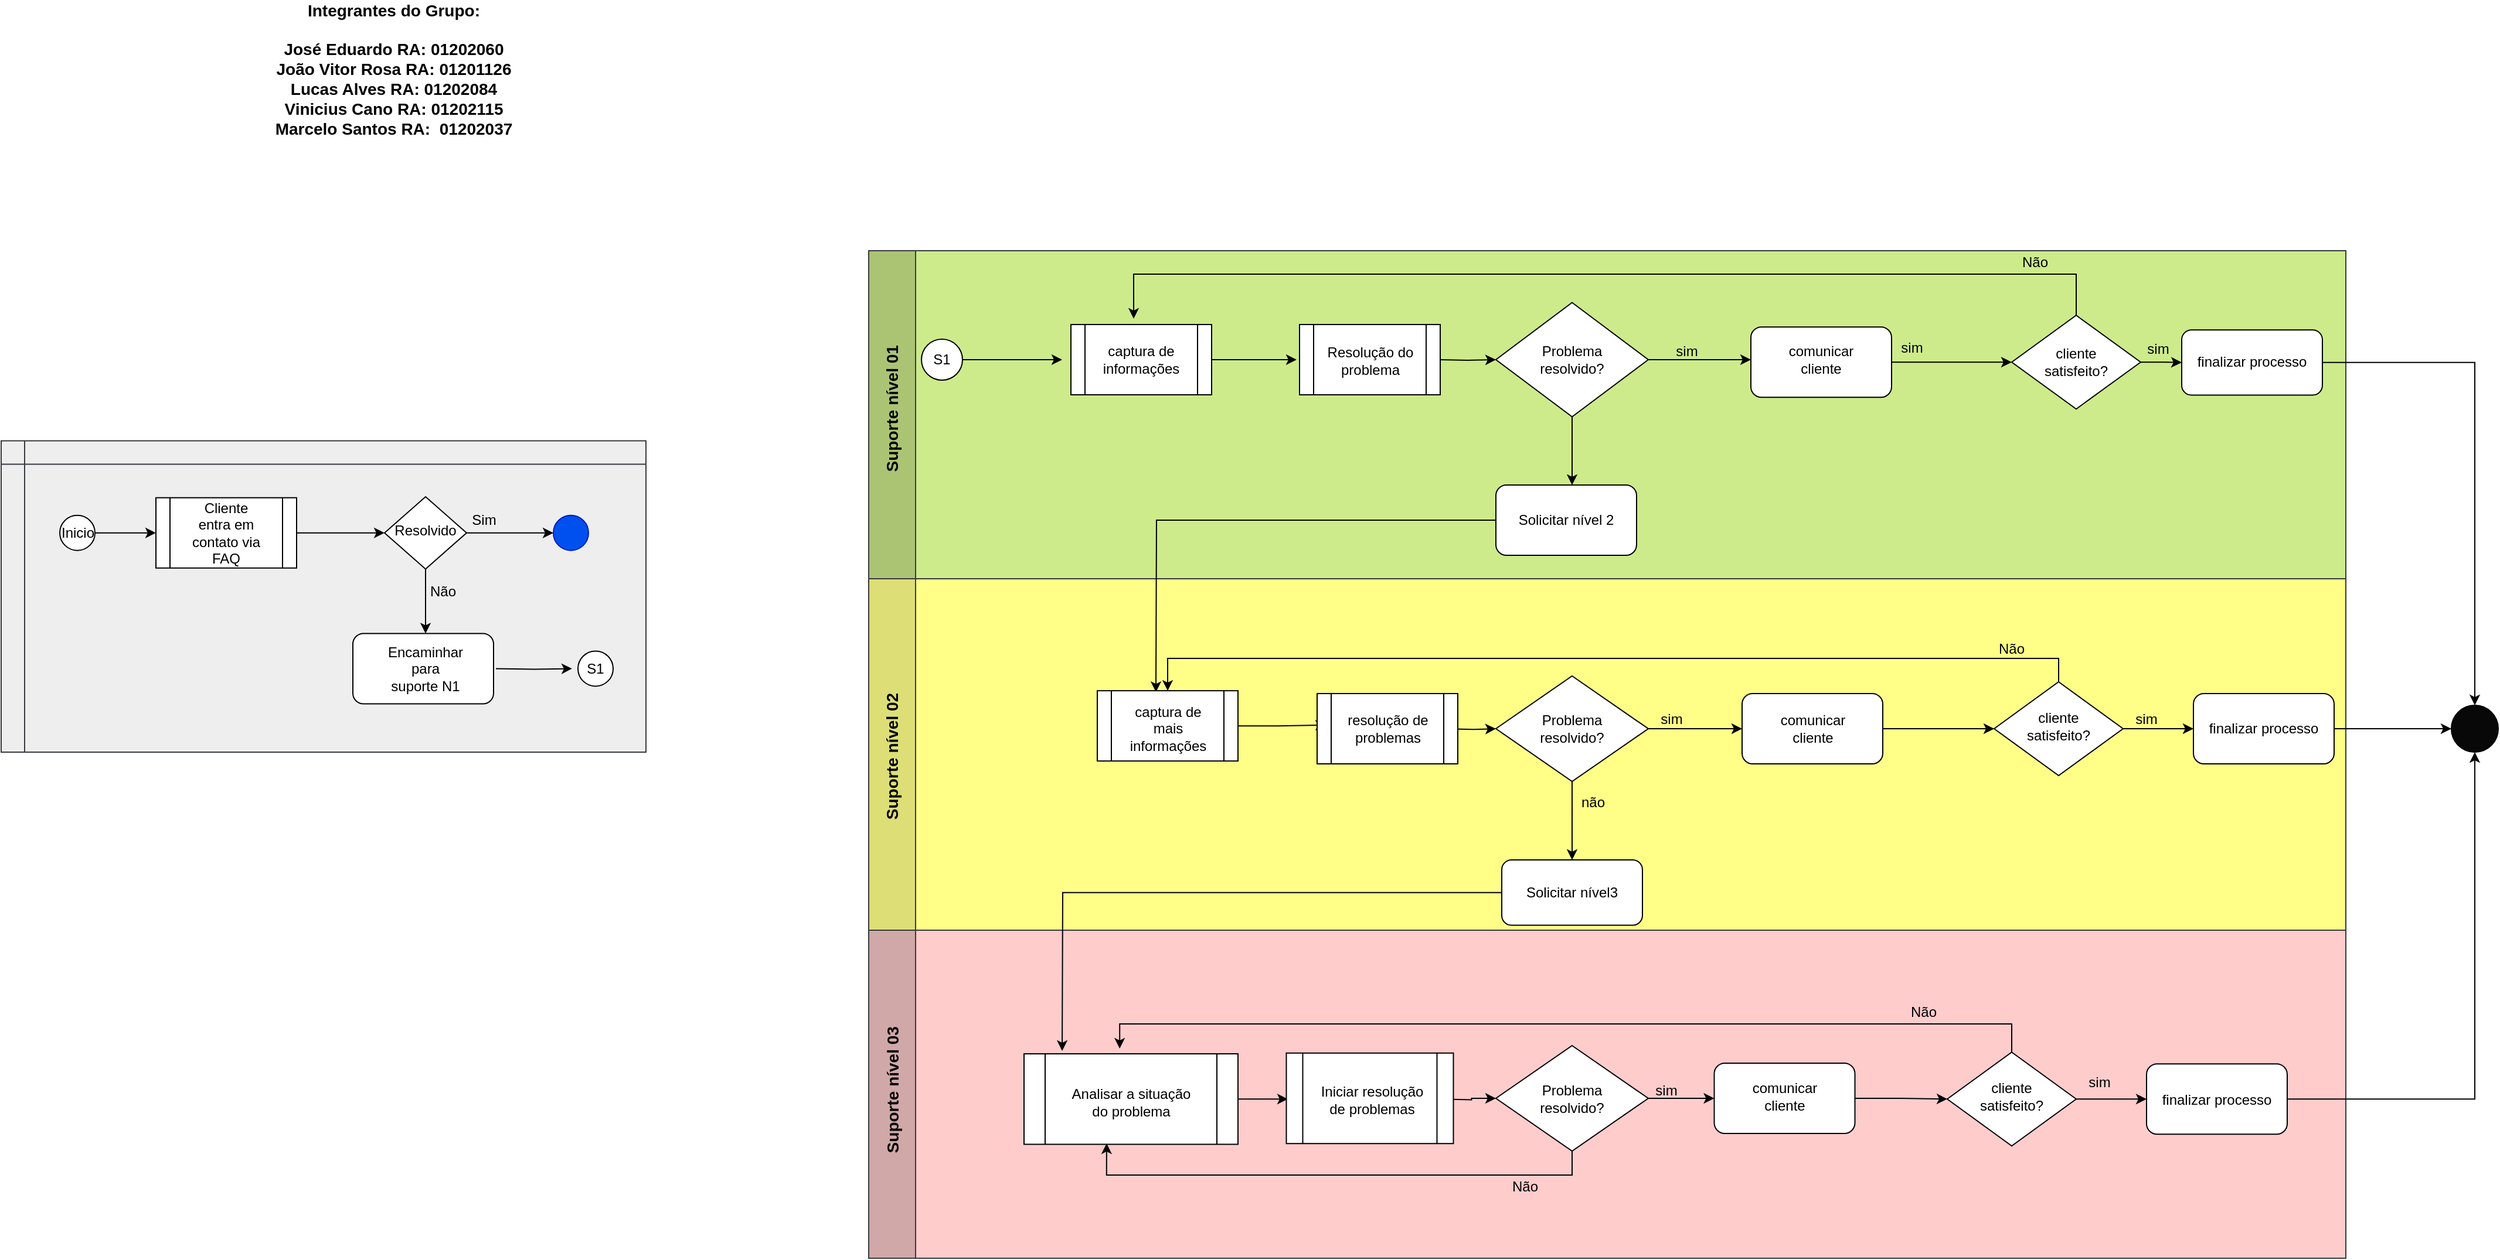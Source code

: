 <mxfile version="13.9.9" type="device"><diagram id="_HJSy6O9-O3i42VaXeFf" name="Page-1"><mxGraphModel dx="2762" dy="2848" grid="1" gridSize="10" guides="1" tooltips="1" connect="1" arrows="1" fold="1" page="1" pageScale="1" pageWidth="827" pageHeight="1169" math="0" shadow="0"><root><mxCell id="0"/><mxCell id="1" parent="0"/><mxCell id="I9m5W_-kW_K7SRIB8vVg-231" value="" style="shape=internalStorage;whiteSpace=wrap;html=1;backgroundOutline=1;fillColor=#eeeeee;strokeColor=#36393d;" parent="1" vertex="1"><mxGeometry x="-1400" y="-1037.75" width="550" height="265.75" as="geometry"/></mxCell><mxCell id="8UEVXSX_GirP1Fci1fG7-3" value="" style="edgeStyle=orthogonalEdgeStyle;rounded=0;orthogonalLoop=1;jettySize=auto;html=1;" edge="1" parent="1" source="I9m5W_-kW_K7SRIB8vVg-186" target="8UEVXSX_GirP1Fci1fG7-2"><mxGeometry relative="1" as="geometry"/></mxCell><mxCell id="I9m5W_-kW_K7SRIB8vVg-186" value="" style="ellipse;whiteSpace=wrap;html=1;aspect=fixed;" parent="1" vertex="1"><mxGeometry x="-1350" y="-974.15" width="30" height="30" as="geometry"/></mxCell><mxCell id="I9m5W_-kW_K7SRIB8vVg-192" style="edgeStyle=orthogonalEdgeStyle;rounded=0;orthogonalLoop=1;jettySize=auto;html=1;exitX=0.5;exitY=1;exitDx=0;exitDy=0;" parent="1" source="I9m5W_-kW_K7SRIB8vVg-186" target="I9m5W_-kW_K7SRIB8vVg-186" edge="1"><mxGeometry relative="1" as="geometry"/></mxCell><mxCell id="I9m5W_-kW_K7SRIB8vVg-356" value="" style="rounded=0;whiteSpace=wrap;html=1;fillColor=#ffcccc;strokeColor=#36393d;" parent="1" vertex="1"><mxGeometry x="-620" y="-620" width="1220" height="280" as="geometry"/></mxCell><mxCell id="I9m5W_-kW_K7SRIB8vVg-357" value="" style="rounded=0;whiteSpace=wrap;html=1;fillColor=#ffff88;strokeColor=#36393d;glass=0;" parent="1" vertex="1"><mxGeometry x="-620" y="-920" width="1220" height="300" as="geometry"/></mxCell><mxCell id="I9m5W_-kW_K7SRIB8vVg-358" value="" style="rounded=0;whiteSpace=wrap;html=1;fillColor=#cdeb8b;strokeColor=#36393d;" parent="1" vertex="1"><mxGeometry x="-620" y="-1200" width="1220" height="280" as="geometry"/></mxCell><mxCell id="I9m5W_-kW_K7SRIB8vVg-359" value="sim" style="text;html=1;strokeColor=none;fillColor=none;align=center;verticalAlign=middle;whiteSpace=wrap;rounded=0;" parent="1" vertex="1"><mxGeometry x="17.5" y="-1124.5" width="40" height="20" as="geometry"/></mxCell><mxCell id="I9m5W_-kW_K7SRIB8vVg-360" value="" style="ellipse;whiteSpace=wrap;html=1;aspect=fixed;fillColor=#080808;" parent="1" vertex="1"><mxGeometry x="690" y="-812" width="40" height="40" as="geometry"/></mxCell><mxCell id="I9m5W_-kW_K7SRIB8vVg-361" value="S1" style="ellipse;whiteSpace=wrap;html=1;aspect=fixed;" parent="1" vertex="1"><mxGeometry x="-615" y="-1124.5" width="35" height="35" as="geometry"/></mxCell><mxCell id="I9m5W_-kW_K7SRIB8vVg-362" style="edgeStyle=orthogonalEdgeStyle;rounded=0;orthogonalLoop=1;jettySize=auto;html=1;entryX=0;entryY=0.5;entryDx=0;entryDy=0;" parent="1" edge="1"><mxGeometry relative="1" as="geometry"><mxPoint x="-375" y="-1107" as="sourcePoint"/><mxPoint x="-295" y="-1107" as="targetPoint"/></mxGeometry></mxCell><mxCell id="I9m5W_-kW_K7SRIB8vVg-364" style="edgeStyle=orthogonalEdgeStyle;rounded=0;orthogonalLoop=1;jettySize=auto;html=1;entryX=0;entryY=0.5;entryDx=0;entryDy=0;" parent="1" source="I9m5W_-kW_K7SRIB8vVg-361" edge="1"><mxGeometry relative="1" as="geometry"><mxPoint x="-495" y="-1107" as="targetPoint"/></mxGeometry></mxCell><mxCell id="I9m5W_-kW_K7SRIB8vVg-365" style="edgeStyle=orthogonalEdgeStyle;rounded=0;orthogonalLoop=1;jettySize=auto;html=1;entryX=0;entryY=0.5;entryDx=0;entryDy=0;" parent="1" target="I9m5W_-kW_K7SRIB8vVg-368" edge="1"><mxGeometry relative="1" as="geometry"><mxPoint x="-175" y="-1107" as="sourcePoint"/></mxGeometry></mxCell><mxCell id="8UEVXSX_GirP1Fci1fG7-46" value="" style="edgeStyle=orthogonalEdgeStyle;rounded=0;orthogonalLoop=1;jettySize=auto;html=1;" edge="1" parent="1" source="I9m5W_-kW_K7SRIB8vVg-368"><mxGeometry relative="1" as="geometry"><mxPoint x="92.5" y="-1107" as="targetPoint"/></mxGeometry></mxCell><mxCell id="8UEVXSX_GirP1Fci1fG7-75" value="" style="edgeStyle=orthogonalEdgeStyle;rounded=0;orthogonalLoop=1;jettySize=auto;html=1;" edge="1" parent="1" source="I9m5W_-kW_K7SRIB8vVg-368" target="I9m5W_-kW_K7SRIB8vVg-378"><mxGeometry relative="1" as="geometry"><Array as="points"><mxPoint x="-60" y="-1029"/><mxPoint x="-60" y="-1029"/></Array></mxGeometry></mxCell><mxCell id="I9m5W_-kW_K7SRIB8vVg-368" value="Problema &lt;br&gt;resolvido?" style="rhombus;whiteSpace=wrap;html=1;" parent="1" vertex="1"><mxGeometry x="-125" y="-1155.75" width="130" height="97.5" as="geometry"/></mxCell><mxCell id="I9m5W_-kW_K7SRIB8vVg-370" style="edgeStyle=orthogonalEdgeStyle;rounded=0;orthogonalLoop=1;jettySize=auto;html=1;exitX=0.5;exitY=1;exitDx=0;exitDy=0;" parent="1" edge="1"><mxGeometry relative="1" as="geometry"><mxPoint x="10" y="-1025.87" as="sourcePoint"/><mxPoint x="10" y="-1025.87" as="targetPoint"/></mxGeometry></mxCell><mxCell id="8UEVXSX_GirP1Fci1fG7-74" style="edgeStyle=orthogonalEdgeStyle;rounded=0;orthogonalLoop=1;jettySize=auto;html=1;entryX=0.5;entryY=0;entryDx=0;entryDy=0;" edge="1" parent="1" source="I9m5W_-kW_K7SRIB8vVg-378"><mxGeometry relative="1" as="geometry"><mxPoint x="-415" y="-823.25" as="targetPoint"/></mxGeometry></mxCell><mxCell id="I9m5W_-kW_K7SRIB8vVg-378" value="Solicitar nível 2" style="rounded=1;whiteSpace=wrap;html=1;" parent="1" vertex="1"><mxGeometry x="-125" y="-1000" width="120" height="60" as="geometry"/></mxCell><mxCell id="8UEVXSX_GirP1Fci1fG7-96" style="edgeStyle=orthogonalEdgeStyle;rounded=0;orthogonalLoop=1;jettySize=auto;html=1;entryX=0;entryY=0.5;entryDx=0;entryDy=0;" edge="1" parent="1" source="I9m5W_-kW_K7SRIB8vVg-386" target="8UEVXSX_GirP1Fci1fG7-85"><mxGeometry relative="1" as="geometry"/></mxCell><mxCell id="8UEVXSX_GirP1Fci1fG7-108" style="edgeStyle=orthogonalEdgeStyle;rounded=0;orthogonalLoop=1;jettySize=auto;html=1;entryX=0.5;entryY=0;entryDx=0;entryDy=0;" edge="1" parent="1" source="I9m5W_-kW_K7SRIB8vVg-386" target="I9m5W_-kW_K7SRIB8vVg-390"><mxGeometry relative="1" as="geometry"/></mxCell><mxCell id="I9m5W_-kW_K7SRIB8vVg-386" value="Problema &lt;br&gt;resolvido?" style="rhombus;whiteSpace=wrap;html=1;" parent="1" vertex="1"><mxGeometry x="-125" y="-837" width="130" height="90" as="geometry"/></mxCell><mxCell id="I9m5W_-kW_K7SRIB8vVg-387" value="sim" style="text;html=1;strokeColor=none;fillColor=none;align=center;verticalAlign=middle;whiteSpace=wrap;rounded=0;rotation=0;" parent="1" vertex="1"><mxGeometry x="5" y="-809.57" width="40" height="20" as="geometry"/></mxCell><mxCell id="I9m5W_-kW_K7SRIB8vVg-388" value="não" style="text;html=1;strokeColor=none;fillColor=none;align=center;verticalAlign=middle;whiteSpace=wrap;rounded=0;" parent="1" vertex="1"><mxGeometry x="-62.5" y="-738.87" width="40" height="20" as="geometry"/></mxCell><mxCell id="8UEVXSX_GirP1Fci1fG7-110" style="edgeStyle=orthogonalEdgeStyle;rounded=0;orthogonalLoop=1;jettySize=auto;html=1;entryX=0.091;entryY=-0.002;entryDx=0;entryDy=0;entryPerimeter=0;" edge="1" parent="1" source="I9m5W_-kW_K7SRIB8vVg-390"><mxGeometry relative="1" as="geometry"><mxPoint x="-494.985" y="-516.974" as="targetPoint"/></mxGeometry></mxCell><mxCell id="I9m5W_-kW_K7SRIB8vVg-390" value="Solicitar nível3" style="rounded=1;whiteSpace=wrap;html=1;" parent="1" vertex="1"><mxGeometry x="-120" y="-680" width="120" height="55.75" as="geometry"/></mxCell><mxCell id="I9m5W_-kW_K7SRIB8vVg-393" style="edgeStyle=orthogonalEdgeStyle;rounded=0;orthogonalLoop=1;jettySize=auto;html=1;entryX=0;entryY=0.5;entryDx=0;entryDy=0;" parent="1" edge="1"><mxGeometry relative="1" as="geometry"><mxPoint x="-345" y="-475.9" as="sourcePoint"/><mxPoint x="-302.5" y="-475.875" as="targetPoint"/></mxGeometry></mxCell><mxCell id="I9m5W_-kW_K7SRIB8vVg-397" style="edgeStyle=orthogonalEdgeStyle;rounded=0;orthogonalLoop=1;jettySize=auto;html=1;entryX=0;entryY=0.5;entryDx=0;entryDy=0;" parent="1" target="I9m5W_-kW_K7SRIB8vVg-386" edge="1"><mxGeometry relative="1" as="geometry"><mxPoint x="-130" y="-792" as="targetPoint"/><mxPoint x="-165" y="-791.9" as="sourcePoint"/></mxGeometry></mxCell><mxCell id="I9m5W_-kW_K7SRIB8vVg-403" style="edgeStyle=orthogonalEdgeStyle;rounded=0;orthogonalLoop=1;jettySize=auto;html=1;entryX=0;entryY=0.5;entryDx=0;entryDy=0;" parent="1" target="I9m5W_-kW_K7SRIB8vVg-407" edge="1"><mxGeometry relative="1" as="geometry"><mxPoint x="-167.5" y="-475.8" as="sourcePoint"/></mxGeometry></mxCell><mxCell id="8UEVXSX_GirP1Fci1fG7-120" style="edgeStyle=orthogonalEdgeStyle;rounded=0;orthogonalLoop=1;jettySize=auto;html=1;" edge="1" parent="1" source="I9m5W_-kW_K7SRIB8vVg-407" target="8UEVXSX_GirP1Fci1fG7-117"><mxGeometry relative="1" as="geometry"/></mxCell><mxCell id="8UEVXSX_GirP1Fci1fG7-137" style="edgeStyle=orthogonalEdgeStyle;rounded=0;orthogonalLoop=1;jettySize=auto;html=1;entryX=0.386;entryY=0.99;entryDx=0;entryDy=0;entryPerimeter=0;" edge="1" parent="1" source="I9m5W_-kW_K7SRIB8vVg-407" target="8UEVXSX_GirP1Fci1fG7-111"><mxGeometry relative="1" as="geometry"><Array as="points"><mxPoint x="-60" y="-411"/><mxPoint x="-457" y="-411"/></Array></mxGeometry></mxCell><mxCell id="I9m5W_-kW_K7SRIB8vVg-407" value="Problema &lt;br&gt;resolvido?" style="rhombus;whiteSpace=wrap;html=1;" parent="1" vertex="1"><mxGeometry x="-125" y="-521.5" width="130" height="90" as="geometry"/></mxCell><mxCell id="I9m5W_-kW_K7SRIB8vVg-415" value="sim" style="text;html=1;align=center;verticalAlign=middle;resizable=0;points=[];autosize=1;" parent="1" vertex="1"><mxGeometry y="-493.38" width="40" height="20" as="geometry"/></mxCell><mxCell id="I9m5W_-kW_K7SRIB8vVg-416" value="" style="rounded=0;whiteSpace=wrap;html=1;glass=0;strokeColor=#36393d;fillColor=#ABC474;" parent="1" vertex="1"><mxGeometry x="-660" y="-1200" width="40" height="280" as="geometry"/></mxCell><mxCell id="I9m5W_-kW_K7SRIB8vVg-417" value="&lt;b&gt;&lt;font style=&quot;font-size: 14px&quot;&gt;Suporte nível 01&lt;/font&gt;&lt;/b&gt;" style="text;html=1;align=center;verticalAlign=middle;resizable=0;points=[];autosize=1;rotation=270;strokeWidth=3;" parent="1" vertex="1"><mxGeometry x="-705" y="-1074.87" width="130" height="20" as="geometry"/></mxCell><mxCell id="I9m5W_-kW_K7SRIB8vVg-418" value="" style="rounded=0;whiteSpace=wrap;html=1;glass=0;strokeColor=#36393d;fillColor=#DEDE76;" parent="1" vertex="1"><mxGeometry x="-660" y="-920" width="40" height="300" as="geometry"/></mxCell><mxCell id="I9m5W_-kW_K7SRIB8vVg-419" value="&lt;b&gt;&lt;font style=&quot;font-size: 14px&quot;&gt;Suporte nível 02&lt;/font&gt;&lt;/b&gt;" style="text;html=1;align=center;verticalAlign=middle;resizable=0;points=[];autosize=1;rotation=270;strokeWidth=3;" parent="1" vertex="1"><mxGeometry x="-705" y="-778" width="130" height="20" as="geometry"/></mxCell><mxCell id="I9m5W_-kW_K7SRIB8vVg-420" value="" style="rounded=0;whiteSpace=wrap;html=1;glass=0;strokeColor=#36393d;fillColor=#D1A8A8;" parent="1" vertex="1"><mxGeometry x="-660" y="-620" width="40" height="280" as="geometry"/></mxCell><mxCell id="I9m5W_-kW_K7SRIB8vVg-421" value="&lt;b&gt;&lt;font style=&quot;font-size: 14px&quot;&gt;Suporte nível 03&lt;/font&gt;&lt;/b&gt;" style="text;html=1;align=center;verticalAlign=middle;resizable=0;points=[];autosize=1;rotation=270;strokeWidth=3;" parent="1" vertex="1"><mxGeometry x="-705" y="-493.38" width="130" height="20" as="geometry"/></mxCell><mxCell id="I9m5W_-kW_K7SRIB8vVg-423" value="Inicio" style="text;html=1;align=center;verticalAlign=middle;resizable=0;points=[];autosize=1;" parent="1" vertex="1"><mxGeometry x="-1355" y="-969.14" width="40" height="20" as="geometry"/></mxCell><mxCell id="Mq9qaReFCpQ-3IJ3LGdR-5" value="&lt;b style=&quot;font-size: 14px&quot;&gt;Integrantes do Grupo:&lt;br&gt;&lt;br&gt;José Eduardo RA: 01202060&lt;br&gt;João Vitor Rosa RA:&amp;nbsp;01201126&lt;br&gt;Lucas Alves RA:&amp;nbsp;01202084&lt;br&gt;Vinicius Cano RA:&amp;nbsp;01202115&lt;br&gt;Marcelo Santos RA:&amp;nbsp;&amp;nbsp;&lt;/b&gt;&lt;span style=&quot;font-size: 14px&quot;&gt;&lt;b&gt;01202037&lt;/b&gt;&lt;/span&gt;" style="text;html=1;strokeColor=none;fillColor=none;align=center;verticalAlign=middle;whiteSpace=wrap;rounded=0;" parent="1" vertex="1"><mxGeometry x="-1171" y="-1410" width="212" height="110" as="geometry"/></mxCell><mxCell id="8UEVXSX_GirP1Fci1fG7-6" value="" style="edgeStyle=orthogonalEdgeStyle;rounded=0;orthogonalLoop=1;jettySize=auto;html=1;" edge="1" parent="1" source="8UEVXSX_GirP1Fci1fG7-2" target="8UEVXSX_GirP1Fci1fG7-5"><mxGeometry relative="1" as="geometry"/></mxCell><mxCell id="8UEVXSX_GirP1Fci1fG7-2" value="" style="shape=process;whiteSpace=wrap;html=1;backgroundOutline=1;" vertex="1" parent="1"><mxGeometry x="-1268" y="-989.15" width="120" height="60" as="geometry"/></mxCell><mxCell id="8UEVXSX_GirP1Fci1fG7-4" value="Cliente entra em contato via FAQ" style="text;html=1;strokeColor=none;fillColor=none;align=center;verticalAlign=middle;whiteSpace=wrap;rounded=0;" vertex="1" parent="1"><mxGeometry x="-1243" y="-969.15" width="70" height="20" as="geometry"/></mxCell><mxCell id="8UEVXSX_GirP1Fci1fG7-12" value="" style="edgeStyle=orthogonalEdgeStyle;rounded=0;orthogonalLoop=1;jettySize=auto;html=1;" edge="1" parent="1" source="8UEVXSX_GirP1Fci1fG7-5"><mxGeometry relative="1" as="geometry"><mxPoint x="-1038" y="-873.28" as="targetPoint"/></mxGeometry></mxCell><mxCell id="8UEVXSX_GirP1Fci1fG7-21" value="" style="edgeStyle=orthogonalEdgeStyle;rounded=0;orthogonalLoop=1;jettySize=auto;html=1;" edge="1" parent="1" source="8UEVXSX_GirP1Fci1fG7-5" target="8UEVXSX_GirP1Fci1fG7-19"><mxGeometry relative="1" as="geometry"/></mxCell><mxCell id="8UEVXSX_GirP1Fci1fG7-5" value="" style="rhombus;whiteSpace=wrap;html=1;" vertex="1" parent="1"><mxGeometry x="-1073" y="-990" width="70" height="61.7" as="geometry"/></mxCell><mxCell id="8UEVXSX_GirP1Fci1fG7-7" value="Resolvido" style="text;html=1;strokeColor=none;fillColor=none;align=center;verticalAlign=middle;whiteSpace=wrap;rounded=0;" vertex="1" parent="1"><mxGeometry x="-1058" y="-973.28" width="40" height="24.14" as="geometry"/></mxCell><mxCell id="8UEVXSX_GirP1Fci1fG7-8" value="Sim" style="text;html=1;strokeColor=none;fillColor=none;align=center;verticalAlign=middle;whiteSpace=wrap;rounded=0;" vertex="1" parent="1"><mxGeometry x="-1008" y="-980.28" width="40" height="20" as="geometry"/></mxCell><mxCell id="8UEVXSX_GirP1Fci1fG7-9" value="Não" style="text;html=1;strokeColor=none;fillColor=none;align=center;verticalAlign=middle;whiteSpace=wrap;rounded=0;" vertex="1" parent="1"><mxGeometry x="-1043" y="-919.03" width="40" height="20" as="geometry"/></mxCell><mxCell id="8UEVXSX_GirP1Fci1fG7-23" value="" style="edgeStyle=orthogonalEdgeStyle;rounded=0;orthogonalLoop=1;jettySize=auto;html=1;entryX=0;entryY=0.5;entryDx=0;entryDy=0;" edge="1" parent="1" target="8UEVXSX_GirP1Fci1fG7-36"><mxGeometry relative="1" as="geometry"><mxPoint x="-978" y="-843.28" as="sourcePoint"/><mxPoint x="-917.887" y="-843.18" as="targetPoint"/></mxGeometry></mxCell><mxCell id="8UEVXSX_GirP1Fci1fG7-19" value="" style="ellipse;whiteSpace=wrap;html=1;aspect=fixed;fillColor=#0050ef;strokeColor=#001DBC;fontColor=#ffffff;" vertex="1" parent="1"><mxGeometry x="-929" y="-974.15" width="30" height="30" as="geometry"/></mxCell><mxCell id="8UEVXSX_GirP1Fci1fG7-35" value="" style="ellipse;whiteSpace=wrap;html=1;aspect=fixed;" vertex="1" parent="1"><mxGeometry x="-908" y="-858.28" width="30" height="30" as="geometry"/></mxCell><mxCell id="8UEVXSX_GirP1Fci1fG7-36" value="S1" style="text;html=1;strokeColor=none;fillColor=none;align=center;verticalAlign=middle;whiteSpace=wrap;rounded=0;" vertex="1" parent="1"><mxGeometry x="-913" y="-853.28" width="40" height="20" as="geometry"/></mxCell><mxCell id="8UEVXSX_GirP1Fci1fG7-40" value="" style="shape=process;whiteSpace=wrap;html=1;backgroundOutline=1;" vertex="1" parent="1"><mxGeometry x="-487.5" y="-1137" width="120" height="60" as="geometry"/></mxCell><mxCell id="8UEVXSX_GirP1Fci1fG7-42" value="" style="shape=process;whiteSpace=wrap;html=1;backgroundOutline=1;" vertex="1" parent="1"><mxGeometry x="-292.5" y="-1137" width="120" height="60" as="geometry"/></mxCell><mxCell id="8UEVXSX_GirP1Fci1fG7-43" value="captura de informações" style="text;html=1;strokeColor=none;fillColor=none;align=center;verticalAlign=middle;whiteSpace=wrap;rounded=0;" vertex="1" parent="1"><mxGeometry x="-458.75" y="-1115.5" width="62.5" height="17" as="geometry"/></mxCell><mxCell id="8UEVXSX_GirP1Fci1fG7-44" value="Resolução do problema" style="text;html=1;strokeColor=none;fillColor=none;align=center;verticalAlign=middle;whiteSpace=wrap;rounded=0;" vertex="1" parent="1"><mxGeometry x="-277.5" y="-1116.37" width="90" height="21.5" as="geometry"/></mxCell><mxCell id="8UEVXSX_GirP1Fci1fG7-72" style="edgeStyle=orthogonalEdgeStyle;rounded=0;orthogonalLoop=1;jettySize=auto;html=1;entryX=0.446;entryY=-0.083;entryDx=0;entryDy=0;entryPerimeter=0;" edge="1" parent="1" source="8UEVXSX_GirP1Fci1fG7-50" target="8UEVXSX_GirP1Fci1fG7-40"><mxGeometry relative="1" as="geometry"><Array as="points"><mxPoint x="370" y="-1180"/><mxPoint x="-434" y="-1180"/></Array></mxGeometry></mxCell><mxCell id="8UEVXSX_GirP1Fci1fG7-144" value="" style="edgeStyle=orthogonalEdgeStyle;rounded=0;orthogonalLoop=1;jettySize=auto;html=1;" edge="1" parent="1" source="8UEVXSX_GirP1Fci1fG7-50" target="8UEVXSX_GirP1Fci1fG7-65"><mxGeometry relative="1" as="geometry"/></mxCell><mxCell id="8UEVXSX_GirP1Fci1fG7-50" value="" style="rhombus;whiteSpace=wrap;html=1;" vertex="1" parent="1"><mxGeometry x="315" y="-1144.87" width="110" height="80" as="geometry"/></mxCell><mxCell id="8UEVXSX_GirP1Fci1fG7-57" value="" style="edgeStyle=orthogonalEdgeStyle;rounded=0;orthogonalLoop=1;jettySize=auto;html=1;" edge="1" parent="1" source="8UEVXSX_GirP1Fci1fG7-52" target="8UEVXSX_GirP1Fci1fG7-50"><mxGeometry relative="1" as="geometry"/></mxCell><mxCell id="8UEVXSX_GirP1Fci1fG7-52" value="" style="rounded=1;whiteSpace=wrap;html=1;" vertex="1" parent="1"><mxGeometry x="92.5" y="-1134.87" width="120" height="60" as="geometry"/></mxCell><mxCell id="8UEVXSX_GirP1Fci1fG7-54" value="sim" style="text;html=1;strokeColor=none;fillColor=none;align=center;verticalAlign=middle;whiteSpace=wrap;rounded=0;" vertex="1" parent="1"><mxGeometry x="210" y="-1126.72" width="40" height="20" as="geometry"/></mxCell><mxCell id="8UEVXSX_GirP1Fci1fG7-56" value="comunicar cliente" style="text;html=1;strokeColor=none;fillColor=none;align=center;verticalAlign=middle;whiteSpace=wrap;rounded=0;" vertex="1" parent="1"><mxGeometry x="116.25" y="-1119.44" width="72.5" height="24.87" as="geometry"/></mxCell><mxCell id="8UEVXSX_GirP1Fci1fG7-58" value="cliente satisfeito?&lt;br&gt;" style="text;html=1;strokeColor=none;fillColor=none;align=center;verticalAlign=middle;whiteSpace=wrap;rounded=0;" vertex="1" parent="1"><mxGeometry x="340" y="-1114.57" width="60" height="20" as="geometry"/></mxCell><mxCell id="8UEVXSX_GirP1Fci1fG7-62" value="sim" style="text;html=1;strokeColor=none;fillColor=none;align=center;verticalAlign=middle;whiteSpace=wrap;rounded=0;" vertex="1" parent="1"><mxGeometry x="420" y="-1125.87" width="40" height="20" as="geometry"/></mxCell><mxCell id="8UEVXSX_GirP1Fci1fG7-70" style="edgeStyle=orthogonalEdgeStyle;rounded=0;orthogonalLoop=1;jettySize=auto;html=1;entryX=0.5;entryY=0;entryDx=0;entryDy=0;" edge="1" parent="1" source="8UEVXSX_GirP1Fci1fG7-65" target="I9m5W_-kW_K7SRIB8vVg-360"><mxGeometry relative="1" as="geometry"/></mxCell><mxCell id="8UEVXSX_GirP1Fci1fG7-65" value="" style="rounded=1;whiteSpace=wrap;html=1;" vertex="1" parent="1"><mxGeometry x="460" y="-1132.38" width="120" height="55.62" as="geometry"/></mxCell><mxCell id="8UEVXSX_GirP1Fci1fG7-66" value="finalizar processo" style="text;html=1;strokeColor=none;fillColor=none;align=center;verticalAlign=middle;whiteSpace=wrap;rounded=0;" vertex="1" parent="1"><mxGeometry x="465" y="-1114.57" width="110" height="20" as="geometry"/></mxCell><mxCell id="8UEVXSX_GirP1Fci1fG7-84" style="edgeStyle=orthogonalEdgeStyle;rounded=0;orthogonalLoop=1;jettySize=auto;html=1;entryX=0.063;entryY=0.448;entryDx=0;entryDy=0;entryPerimeter=0;" edge="1" parent="1" source="8UEVXSX_GirP1Fci1fG7-76" target="8UEVXSX_GirP1Fci1fG7-78"><mxGeometry relative="1" as="geometry"/></mxCell><mxCell id="8UEVXSX_GirP1Fci1fG7-76" value="" style="shape=process;whiteSpace=wrap;html=1;backgroundOutline=1;" vertex="1" parent="1"><mxGeometry x="-465" y="-824.43" width="120" height="60" as="geometry"/></mxCell><mxCell id="8UEVXSX_GirP1Fci1fG7-77" value="captura de mais informações" style="text;html=1;strokeColor=none;fillColor=none;align=center;verticalAlign=middle;whiteSpace=wrap;rounded=0;" vertex="1" parent="1"><mxGeometry x="-432.5" y="-806" width="55" height="28" as="geometry"/></mxCell><mxCell id="8UEVXSX_GirP1Fci1fG7-78" value="" style="shape=process;whiteSpace=wrap;html=1;backgroundOutline=1;" vertex="1" parent="1"><mxGeometry x="-277.5" y="-822" width="120" height="60" as="geometry"/></mxCell><mxCell id="8UEVXSX_GirP1Fci1fG7-80" value="resolução de problemas" style="text;html=1;strokeColor=none;fillColor=none;align=center;verticalAlign=middle;whiteSpace=wrap;rounded=0;" vertex="1" parent="1"><mxGeometry x="-262.5" y="-802" width="90" height="20" as="geometry"/></mxCell><mxCell id="8UEVXSX_GirP1Fci1fG7-101" style="edgeStyle=orthogonalEdgeStyle;rounded=0;orthogonalLoop=1;jettySize=auto;html=1;" edge="1" parent="1" source="8UEVXSX_GirP1Fci1fG7-85" target="8UEVXSX_GirP1Fci1fG7-90"><mxGeometry relative="1" as="geometry"/></mxCell><mxCell id="8UEVXSX_GirP1Fci1fG7-85" value="" style="rounded=1;whiteSpace=wrap;html=1;" vertex="1" parent="1"><mxGeometry x="85" y="-822.0" width="120" height="60" as="geometry"/></mxCell><mxCell id="8UEVXSX_GirP1Fci1fG7-86" value="comunicar cliente" style="text;html=1;strokeColor=none;fillColor=none;align=center;verticalAlign=middle;whiteSpace=wrap;rounded=0;" vertex="1" parent="1"><mxGeometry x="108.75" y="-804.43" width="72.5" height="24.87" as="geometry"/></mxCell><mxCell id="8UEVXSX_GirP1Fci1fG7-102" style="edgeStyle=orthogonalEdgeStyle;rounded=0;orthogonalLoop=1;jettySize=auto;html=1;entryX=0;entryY=0.5;entryDx=0;entryDy=0;" edge="1" parent="1" source="8UEVXSX_GirP1Fci1fG7-90" target="8UEVXSX_GirP1Fci1fG7-99"><mxGeometry relative="1" as="geometry"/></mxCell><mxCell id="8UEVXSX_GirP1Fci1fG7-107" style="edgeStyle=orthogonalEdgeStyle;rounded=0;orthogonalLoop=1;jettySize=auto;html=1;entryX=0.5;entryY=0;entryDx=0;entryDy=0;" edge="1" parent="1" source="8UEVXSX_GirP1Fci1fG7-90" target="8UEVXSX_GirP1Fci1fG7-76"><mxGeometry relative="1" as="geometry"><Array as="points"><mxPoint x="355" y="-852"/><mxPoint x="-405" y="-852"/></Array></mxGeometry></mxCell><mxCell id="8UEVXSX_GirP1Fci1fG7-90" value="" style="rhombus;whiteSpace=wrap;html=1;" vertex="1" parent="1"><mxGeometry x="300" y="-831.99" width="110" height="80" as="geometry"/></mxCell><mxCell id="8UEVXSX_GirP1Fci1fG7-93" value="cliente satisfeito?&lt;br&gt;" style="text;html=1;strokeColor=none;fillColor=none;align=center;verticalAlign=middle;whiteSpace=wrap;rounded=0;" vertex="1" parent="1"><mxGeometry x="325" y="-804.43" width="60" height="20" as="geometry"/></mxCell><mxCell id="8UEVXSX_GirP1Fci1fG7-145" style="edgeStyle=orthogonalEdgeStyle;rounded=0;orthogonalLoop=1;jettySize=auto;html=1;entryX=0;entryY=0.5;entryDx=0;entryDy=0;" edge="1" parent="1" source="8UEVXSX_GirP1Fci1fG7-99" target="I9m5W_-kW_K7SRIB8vVg-360"><mxGeometry relative="1" as="geometry"/></mxCell><mxCell id="8UEVXSX_GirP1Fci1fG7-99" value="" style="rounded=1;whiteSpace=wrap;html=1;" vertex="1" parent="1"><mxGeometry x="470" y="-821.99" width="120" height="60" as="geometry"/></mxCell><mxCell id="8UEVXSX_GirP1Fci1fG7-100" value="finalizar processo" style="text;html=1;strokeColor=none;fillColor=none;align=center;verticalAlign=middle;whiteSpace=wrap;rounded=0;" vertex="1" parent="1"><mxGeometry x="475" y="-802" width="110" height="20" as="geometry"/></mxCell><mxCell id="8UEVXSX_GirP1Fci1fG7-111" value="" style="shape=process;whiteSpace=wrap;html=1;backgroundOutline=1;" vertex="1" parent="1"><mxGeometry x="-527.5" y="-514.5" width="182.5" height="77.25" as="geometry"/></mxCell><mxCell id="8UEVXSX_GirP1Fci1fG7-112" value="Analisar a situação do problema" style="text;html=1;strokeColor=none;fillColor=none;align=center;verticalAlign=middle;whiteSpace=wrap;rounded=0;" vertex="1" parent="1"><mxGeometry x="-489.22" y="-480" width="105.94" height="13.12" as="geometry"/></mxCell><mxCell id="8UEVXSX_GirP1Fci1fG7-114" value="" style="shape=process;whiteSpace=wrap;html=1;backgroundOutline=1;" vertex="1" parent="1"><mxGeometry x="-303.75" y="-515.13" width="142.5" height="77.25" as="geometry"/></mxCell><mxCell id="8UEVXSX_GirP1Fci1fG7-115" value="Iniciar resolução&lt;br&gt;&amp;nbsp;de problemas&amp;nbsp;" style="text;html=1;strokeColor=none;fillColor=none;align=center;verticalAlign=middle;whiteSpace=wrap;rounded=0;" vertex="1" parent="1"><mxGeometry x="-277.5" y="-485.13" width="92.5" height="20" as="geometry"/></mxCell><mxCell id="8UEVXSX_GirP1Fci1fG7-123" style="edgeStyle=orthogonalEdgeStyle;rounded=0;orthogonalLoop=1;jettySize=auto;html=1;" edge="1" parent="1" source="8UEVXSX_GirP1Fci1fG7-117" target="8UEVXSX_GirP1Fci1fG7-121"><mxGeometry relative="1" as="geometry"/></mxCell><mxCell id="8UEVXSX_GirP1Fci1fG7-117" value="" style="rounded=1;whiteSpace=wrap;html=1;" vertex="1" parent="1"><mxGeometry x="61.25" y="-506.51" width="120" height="60" as="geometry"/></mxCell><mxCell id="8UEVXSX_GirP1Fci1fG7-118" value="comunicar cliente" style="text;html=1;strokeColor=none;fillColor=none;align=center;verticalAlign=middle;whiteSpace=wrap;rounded=0;" vertex="1" parent="1"><mxGeometry x="85" y="-490.0" width="72.5" height="24.87" as="geometry"/></mxCell><mxCell id="8UEVXSX_GirP1Fci1fG7-125" style="edgeStyle=orthogonalEdgeStyle;rounded=0;orthogonalLoop=1;jettySize=auto;html=1;" edge="1" parent="1" source="8UEVXSX_GirP1Fci1fG7-121" target="8UEVXSX_GirP1Fci1fG7-124"><mxGeometry relative="1" as="geometry"/></mxCell><mxCell id="8UEVXSX_GirP1Fci1fG7-135" style="edgeStyle=orthogonalEdgeStyle;rounded=0;orthogonalLoop=1;jettySize=auto;html=1;entryX=0.447;entryY=-0.058;entryDx=0;entryDy=0;entryPerimeter=0;" edge="1" parent="1" source="8UEVXSX_GirP1Fci1fG7-121" target="8UEVXSX_GirP1Fci1fG7-111"><mxGeometry relative="1" as="geometry"><Array as="points"><mxPoint x="315" y="-540"/><mxPoint x="-446" y="-540"/></Array></mxGeometry></mxCell><mxCell id="8UEVXSX_GirP1Fci1fG7-121" value="" style="rhombus;whiteSpace=wrap;html=1;" vertex="1" parent="1"><mxGeometry x="260" y="-515.87" width="110" height="80" as="geometry"/></mxCell><mxCell id="8UEVXSX_GirP1Fci1fG7-122" value="cliente satisfeito?&lt;br&gt;" style="text;html=1;strokeColor=none;fillColor=none;align=center;verticalAlign=middle;whiteSpace=wrap;rounded=0;" vertex="1" parent="1"><mxGeometry x="285" y="-487.56" width="60" height="20" as="geometry"/></mxCell><mxCell id="8UEVXSX_GirP1Fci1fG7-146" style="edgeStyle=orthogonalEdgeStyle;rounded=0;orthogonalLoop=1;jettySize=auto;html=1;entryX=0.5;entryY=1;entryDx=0;entryDy=0;" edge="1" parent="1" source="8UEVXSX_GirP1Fci1fG7-124" target="I9m5W_-kW_K7SRIB8vVg-360"><mxGeometry relative="1" as="geometry"/></mxCell><mxCell id="8UEVXSX_GirP1Fci1fG7-124" value="" style="rounded=1;whiteSpace=wrap;html=1;" vertex="1" parent="1"><mxGeometry x="430" y="-505.87" width="120" height="60" as="geometry"/></mxCell><mxCell id="8UEVXSX_GirP1Fci1fG7-126" value="finalizar processo" style="text;html=1;strokeColor=none;fillColor=none;align=center;verticalAlign=middle;whiteSpace=wrap;rounded=0;" vertex="1" parent="1"><mxGeometry x="435" y="-485.13" width="110" height="20" as="geometry"/></mxCell><mxCell id="8UEVXSX_GirP1Fci1fG7-128" value="sim" style="text;html=1;strokeColor=none;fillColor=none;align=center;verticalAlign=middle;whiteSpace=wrap;rounded=0;" vertex="1" parent="1"><mxGeometry x="410" y="-810.0" width="40" height="20" as="geometry"/></mxCell><mxCell id="8UEVXSX_GirP1Fci1fG7-129" value="Não" style="text;html=1;strokeColor=none;fillColor=none;align=center;verticalAlign=middle;whiteSpace=wrap;rounded=0;" vertex="1" parent="1"><mxGeometry x="315" y="-1200" width="40" height="20" as="geometry"/></mxCell><mxCell id="8UEVXSX_GirP1Fci1fG7-133" value="Não" style="text;html=1;strokeColor=none;fillColor=none;align=center;verticalAlign=middle;whiteSpace=wrap;rounded=0;" vertex="1" parent="1"><mxGeometry x="295" y="-870.0" width="40" height="20" as="geometry"/></mxCell><mxCell id="8UEVXSX_GirP1Fci1fG7-134" value="sim" style="text;html=1;strokeColor=none;fillColor=none;align=center;verticalAlign=middle;whiteSpace=wrap;rounded=0;" vertex="1" parent="1"><mxGeometry x="370" y="-500.0" width="40" height="20" as="geometry"/></mxCell><mxCell id="8UEVXSX_GirP1Fci1fG7-136" value="Não" style="text;html=1;strokeColor=none;fillColor=none;align=center;verticalAlign=middle;whiteSpace=wrap;rounded=0;" vertex="1" parent="1"><mxGeometry x="220" y="-560.0" width="40" height="20" as="geometry"/></mxCell><mxCell id="8UEVXSX_GirP1Fci1fG7-138" value="Não" style="text;html=1;strokeColor=none;fillColor=none;align=center;verticalAlign=middle;whiteSpace=wrap;rounded=0;" vertex="1" parent="1"><mxGeometry x="-120" y="-410.75" width="40" height="20" as="geometry"/></mxCell><mxCell id="8UEVXSX_GirP1Fci1fG7-147" value="" style="rounded=1;whiteSpace=wrap;html=1;" vertex="1" parent="1"><mxGeometry x="-1100" y="-873.28" width="120" height="60" as="geometry"/></mxCell><mxCell id="8UEVXSX_GirP1Fci1fG7-148" value="Encaminhar para suporte N1" style="text;html=1;strokeColor=none;fillColor=none;align=center;verticalAlign=middle;whiteSpace=wrap;rounded=0;" vertex="1" parent="1"><mxGeometry x="-1058" y="-853.28" width="40" height="20" as="geometry"/></mxCell></root></mxGraphModel></diagram></mxfile>